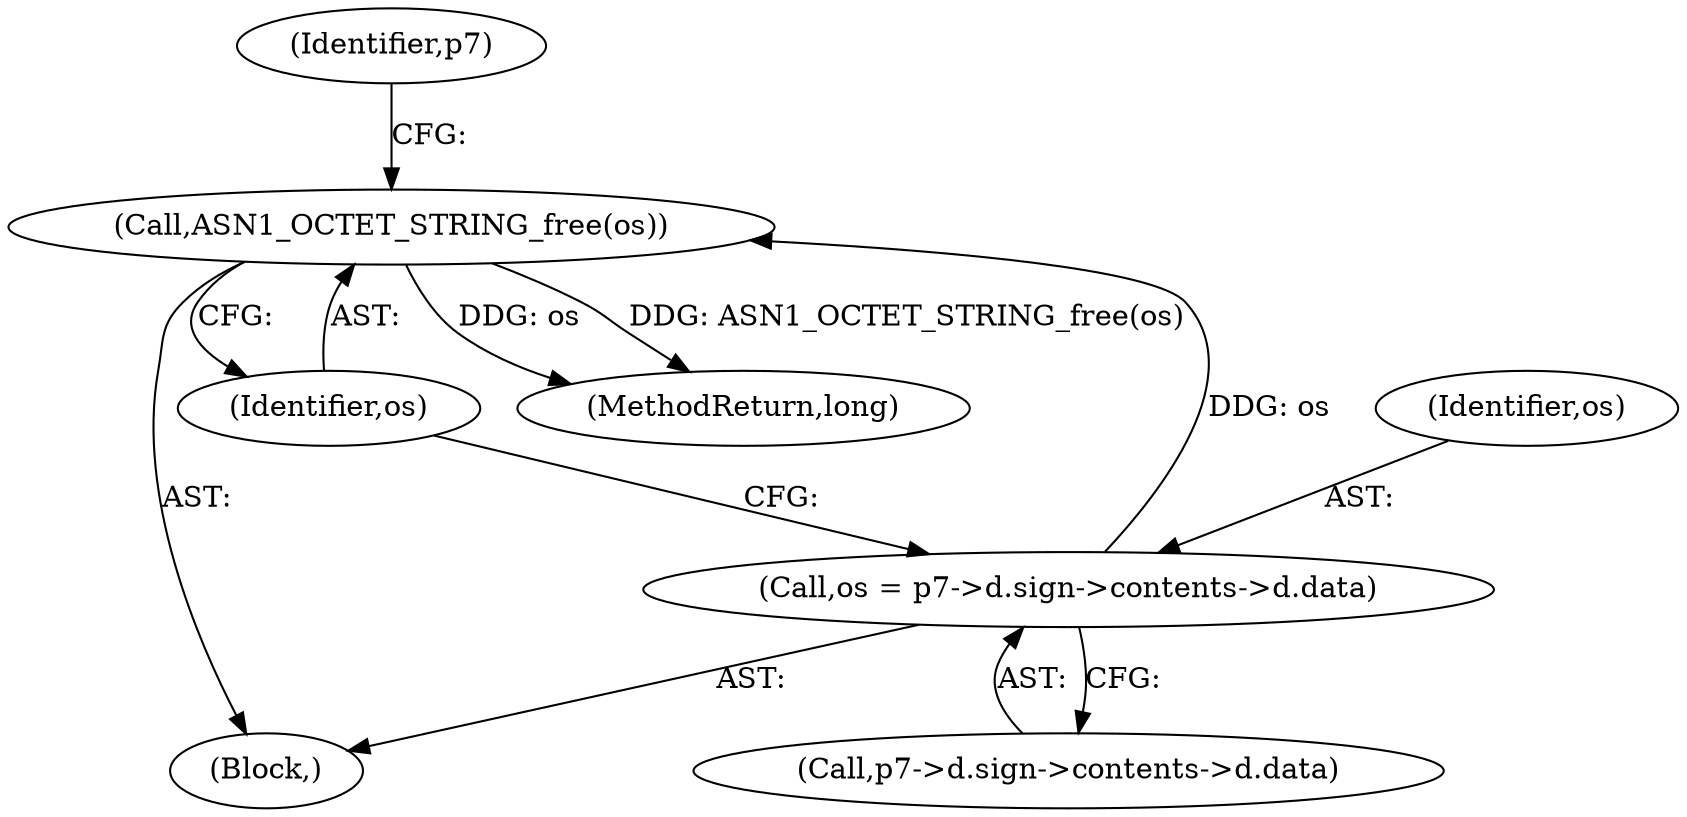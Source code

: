 digraph "0_openssl_c0334c2c92dd1bc3ad8138ba6e74006c3631b0f9_0@API" {
"1000147" [label="(Call,ASN1_OCTET_STRING_free(os))"];
"1000134" [label="(Call,os = p7->d.sign->contents->d.data)"];
"1000136" [label="(Call,p7->d.sign->contents->d.data)"];
"1000123" [label="(Block,)"];
"1000155" [label="(Identifier,p7)"];
"1000134" [label="(Call,os = p7->d.sign->contents->d.data)"];
"1000162" [label="(MethodReturn,long)"];
"1000148" [label="(Identifier,os)"];
"1000147" [label="(Call,ASN1_OCTET_STRING_free(os))"];
"1000135" [label="(Identifier,os)"];
"1000147" -> "1000123"  [label="AST: "];
"1000147" -> "1000148"  [label="CFG: "];
"1000148" -> "1000147"  [label="AST: "];
"1000155" -> "1000147"  [label="CFG: "];
"1000147" -> "1000162"  [label="DDG: os"];
"1000147" -> "1000162"  [label="DDG: ASN1_OCTET_STRING_free(os)"];
"1000134" -> "1000147"  [label="DDG: os"];
"1000134" -> "1000123"  [label="AST: "];
"1000134" -> "1000136"  [label="CFG: "];
"1000135" -> "1000134"  [label="AST: "];
"1000136" -> "1000134"  [label="AST: "];
"1000148" -> "1000134"  [label="CFG: "];
}
